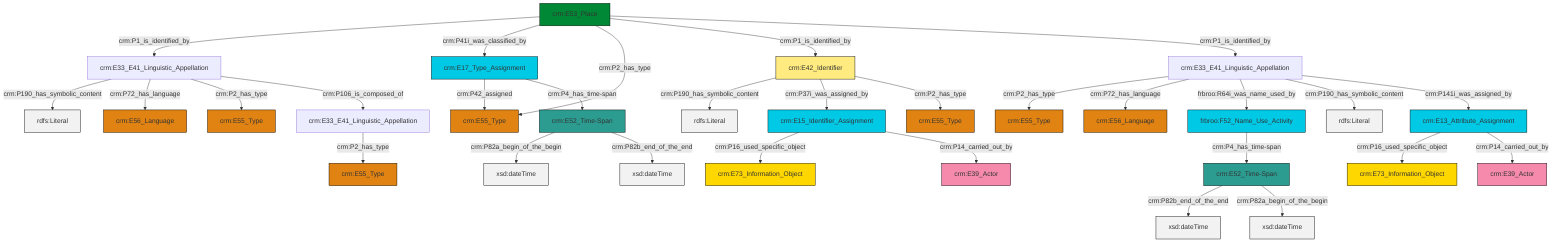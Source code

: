 graph TD
classDef Literal fill:#f2f2f2,stroke:#000000;
classDef CRM_Entity fill:#FFFFFF,stroke:#000000;
classDef Temporal_Entity fill:#00C9E6, stroke:#000000;
classDef Type fill:#E18312, stroke:#000000;
classDef Time-Span fill:#2C9C91, stroke:#000000;
classDef Appellation fill:#FFEB7F, stroke:#000000;
classDef Place fill:#008836, stroke:#000000;
classDef Persistent_Item fill:#B266B2, stroke:#000000;
classDef Conceptual_Object fill:#FFD700, stroke:#000000;
classDef Physical_Thing fill:#D2B48C, stroke:#000000;
classDef Actor fill:#f58aad, stroke:#000000;
classDef PC_Classes fill:#4ce600, stroke:#000000;
classDef Multi fill:#cccccc,stroke:#000000;

0["crm:E15_Identifier_Assignment"]:::Temporal_Entity -->|crm:P16_used_specific_object| 1["crm:E73_Information_Object"]:::Conceptual_Object
6["crm:E42_Identifier"]:::Appellation -->|crm:P190_has_symbolic_content| 7[rdfs:Literal]:::Literal
8["crm:E33_E41_Linguistic_Appellation"]:::Default -->|crm:P2_has_type| 9["crm:E55_Type"]:::Type
4["crm:E33_E41_Linguistic_Appellation"]:::Default -->|crm:P190_has_symbolic_content| 11[rdfs:Literal]:::Literal
12["crm:E53_Place"]:::Place -->|crm:P1_is_identified_by| 4["crm:E33_E41_Linguistic_Appellation"]:::Default
12["crm:E53_Place"]:::Place -->|crm:P41i_was_classified_by| 13["crm:E17_Type_Assignment"]:::Temporal_Entity
12["crm:E53_Place"]:::Place -->|crm:P2_has_type| 17["crm:E55_Type"]:::Type
18["frbroo:F52_Name_Use_Activity"]:::Temporal_Entity -->|crm:P4_has_time-span| 19["crm:E52_Time-Span"]:::Time-Span
8["crm:E33_E41_Linguistic_Appellation"]:::Default -->|crm:P72_has_language| 20["crm:E56_Language"]:::Type
0["crm:E15_Identifier_Assignment"]:::Temporal_Entity -->|crm:P14_carried_out_by| 21["crm:E39_Actor"]:::Actor
19["crm:E52_Time-Span"]:::Time-Span -->|crm:P82b_end_of_the_end| 23[xsd:dateTime]:::Literal
19["crm:E52_Time-Span"]:::Time-Span -->|crm:P82a_begin_of_the_begin| 24[xsd:dateTime]:::Literal
8["crm:E33_E41_Linguistic_Appellation"]:::Default -->|frbroo:R64i_was_name_used_by| 18["frbroo:F52_Name_Use_Activity"]:::Temporal_Entity
12["crm:E53_Place"]:::Place -->|crm:P1_is_identified_by| 6["crm:E42_Identifier"]:::Appellation
4["crm:E33_E41_Linguistic_Appellation"]:::Default -->|crm:P72_has_language| 27["crm:E56_Language"]:::Type
8["crm:E33_E41_Linguistic_Appellation"]:::Default -->|crm:P190_has_symbolic_content| 28[rdfs:Literal]:::Literal
4["crm:E33_E41_Linguistic_Appellation"]:::Default -->|crm:P2_has_type| 2["crm:E55_Type"]:::Type
35["crm:E13_Attribute_Assignment"]:::Temporal_Entity -->|crm:P16_used_specific_object| 36["crm:E73_Information_Object"]:::Conceptual_Object
37["crm:E33_E41_Linguistic_Appellation"]:::Default -->|crm:P2_has_type| 33["crm:E55_Type"]:::Type
8["crm:E33_E41_Linguistic_Appellation"]:::Default -->|crm:P141i_was_assigned_by| 35["crm:E13_Attribute_Assignment"]:::Temporal_Entity
42["crm:E52_Time-Span"]:::Time-Span -->|crm:P82a_begin_of_the_begin| 43[xsd:dateTime]:::Literal
13["crm:E17_Type_Assignment"]:::Temporal_Entity -->|crm:P42_assigned| 17["crm:E55_Type"]:::Type
13["crm:E17_Type_Assignment"]:::Temporal_Entity -->|crm:P4_has_time-span| 42["crm:E52_Time-Span"]:::Time-Span
6["crm:E42_Identifier"]:::Appellation -->|crm:P37i_was_assigned_by| 0["crm:E15_Identifier_Assignment"]:::Temporal_Entity
12["crm:E53_Place"]:::Place -->|crm:P1_is_identified_by| 8["crm:E33_E41_Linguistic_Appellation"]:::Default
42["crm:E52_Time-Span"]:::Time-Span -->|crm:P82b_end_of_the_end| 48[xsd:dateTime]:::Literal
4["crm:E33_E41_Linguistic_Appellation"]:::Default -->|crm:P106_is_composed_of| 37["crm:E33_E41_Linguistic_Appellation"]:::Default
35["crm:E13_Attribute_Assignment"]:::Temporal_Entity -->|crm:P14_carried_out_by| 15["crm:E39_Actor"]:::Actor
6["crm:E42_Identifier"]:::Appellation -->|crm:P2_has_type| 31["crm:E55_Type"]:::Type
